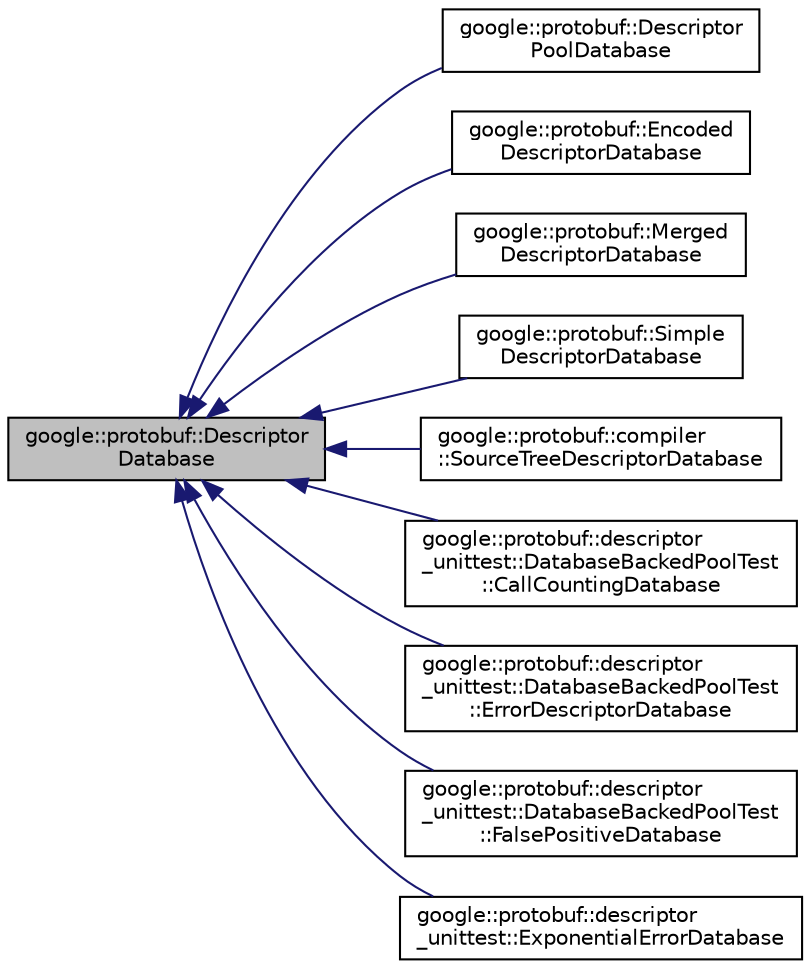 digraph "google::protobuf::DescriptorDatabase"
{
 // LATEX_PDF_SIZE
  edge [fontname="Helvetica",fontsize="10",labelfontname="Helvetica",labelfontsize="10"];
  node [fontname="Helvetica",fontsize="10",shape=record];
  rankdir="LR";
  Node1 [label="google::protobuf::Descriptor\lDatabase",height=0.2,width=0.4,color="black", fillcolor="grey75", style="filled", fontcolor="black",tooltip=" "];
  Node1 -> Node2 [dir="back",color="midnightblue",fontsize="10",style="solid",fontname="Helvetica"];
  Node2 [label="google::protobuf::Descriptor\lPoolDatabase",height=0.2,width=0.4,color="black", fillcolor="white", style="filled",URL="$classgoogle_1_1protobuf_1_1DescriptorPoolDatabase.html",tooltip=" "];
  Node1 -> Node3 [dir="back",color="midnightblue",fontsize="10",style="solid",fontname="Helvetica"];
  Node3 [label="google::protobuf::Encoded\lDescriptorDatabase",height=0.2,width=0.4,color="black", fillcolor="white", style="filled",URL="$classgoogle_1_1protobuf_1_1EncodedDescriptorDatabase.html",tooltip=" "];
  Node1 -> Node4 [dir="back",color="midnightblue",fontsize="10",style="solid",fontname="Helvetica"];
  Node4 [label="google::protobuf::Merged\lDescriptorDatabase",height=0.2,width=0.4,color="black", fillcolor="white", style="filled",URL="$classgoogle_1_1protobuf_1_1MergedDescriptorDatabase.html",tooltip=" "];
  Node1 -> Node5 [dir="back",color="midnightblue",fontsize="10",style="solid",fontname="Helvetica"];
  Node5 [label="google::protobuf::Simple\lDescriptorDatabase",height=0.2,width=0.4,color="black", fillcolor="white", style="filled",URL="$classgoogle_1_1protobuf_1_1SimpleDescriptorDatabase.html",tooltip=" "];
  Node1 -> Node6 [dir="back",color="midnightblue",fontsize="10",style="solid",fontname="Helvetica"];
  Node6 [label="google::protobuf::compiler\l::SourceTreeDescriptorDatabase",height=0.2,width=0.4,color="black", fillcolor="white", style="filled",URL="$classgoogle_1_1protobuf_1_1compiler_1_1SourceTreeDescriptorDatabase.html",tooltip=" "];
  Node1 -> Node7 [dir="back",color="midnightblue",fontsize="10",style="solid",fontname="Helvetica"];
  Node7 [label="google::protobuf::descriptor\l_unittest::DatabaseBackedPoolTest\l::CallCountingDatabase",height=0.2,width=0.4,color="black", fillcolor="white", style="filled",URL="$classgoogle_1_1protobuf_1_1descriptor__unittest_1_1DatabaseBackedPoolTest_1_1CallCountingDatabase.html",tooltip=" "];
  Node1 -> Node8 [dir="back",color="midnightblue",fontsize="10",style="solid",fontname="Helvetica"];
  Node8 [label="google::protobuf::descriptor\l_unittest::DatabaseBackedPoolTest\l::ErrorDescriptorDatabase",height=0.2,width=0.4,color="black", fillcolor="white", style="filled",URL="$classgoogle_1_1protobuf_1_1descriptor__unittest_1_1DatabaseBackedPoolTest_1_1ErrorDescriptorDatabase.html",tooltip=" "];
  Node1 -> Node9 [dir="back",color="midnightblue",fontsize="10",style="solid",fontname="Helvetica"];
  Node9 [label="google::protobuf::descriptor\l_unittest::DatabaseBackedPoolTest\l::FalsePositiveDatabase",height=0.2,width=0.4,color="black", fillcolor="white", style="filled",URL="$classgoogle_1_1protobuf_1_1descriptor__unittest_1_1DatabaseBackedPoolTest_1_1FalsePositiveDatabase.html",tooltip=" "];
  Node1 -> Node10 [dir="back",color="midnightblue",fontsize="10",style="solid",fontname="Helvetica"];
  Node10 [label="google::protobuf::descriptor\l_unittest::ExponentialErrorDatabase",height=0.2,width=0.4,color="black", fillcolor="white", style="filled",URL="$classgoogle_1_1protobuf_1_1descriptor__unittest_1_1ExponentialErrorDatabase.html",tooltip=" "];
}
